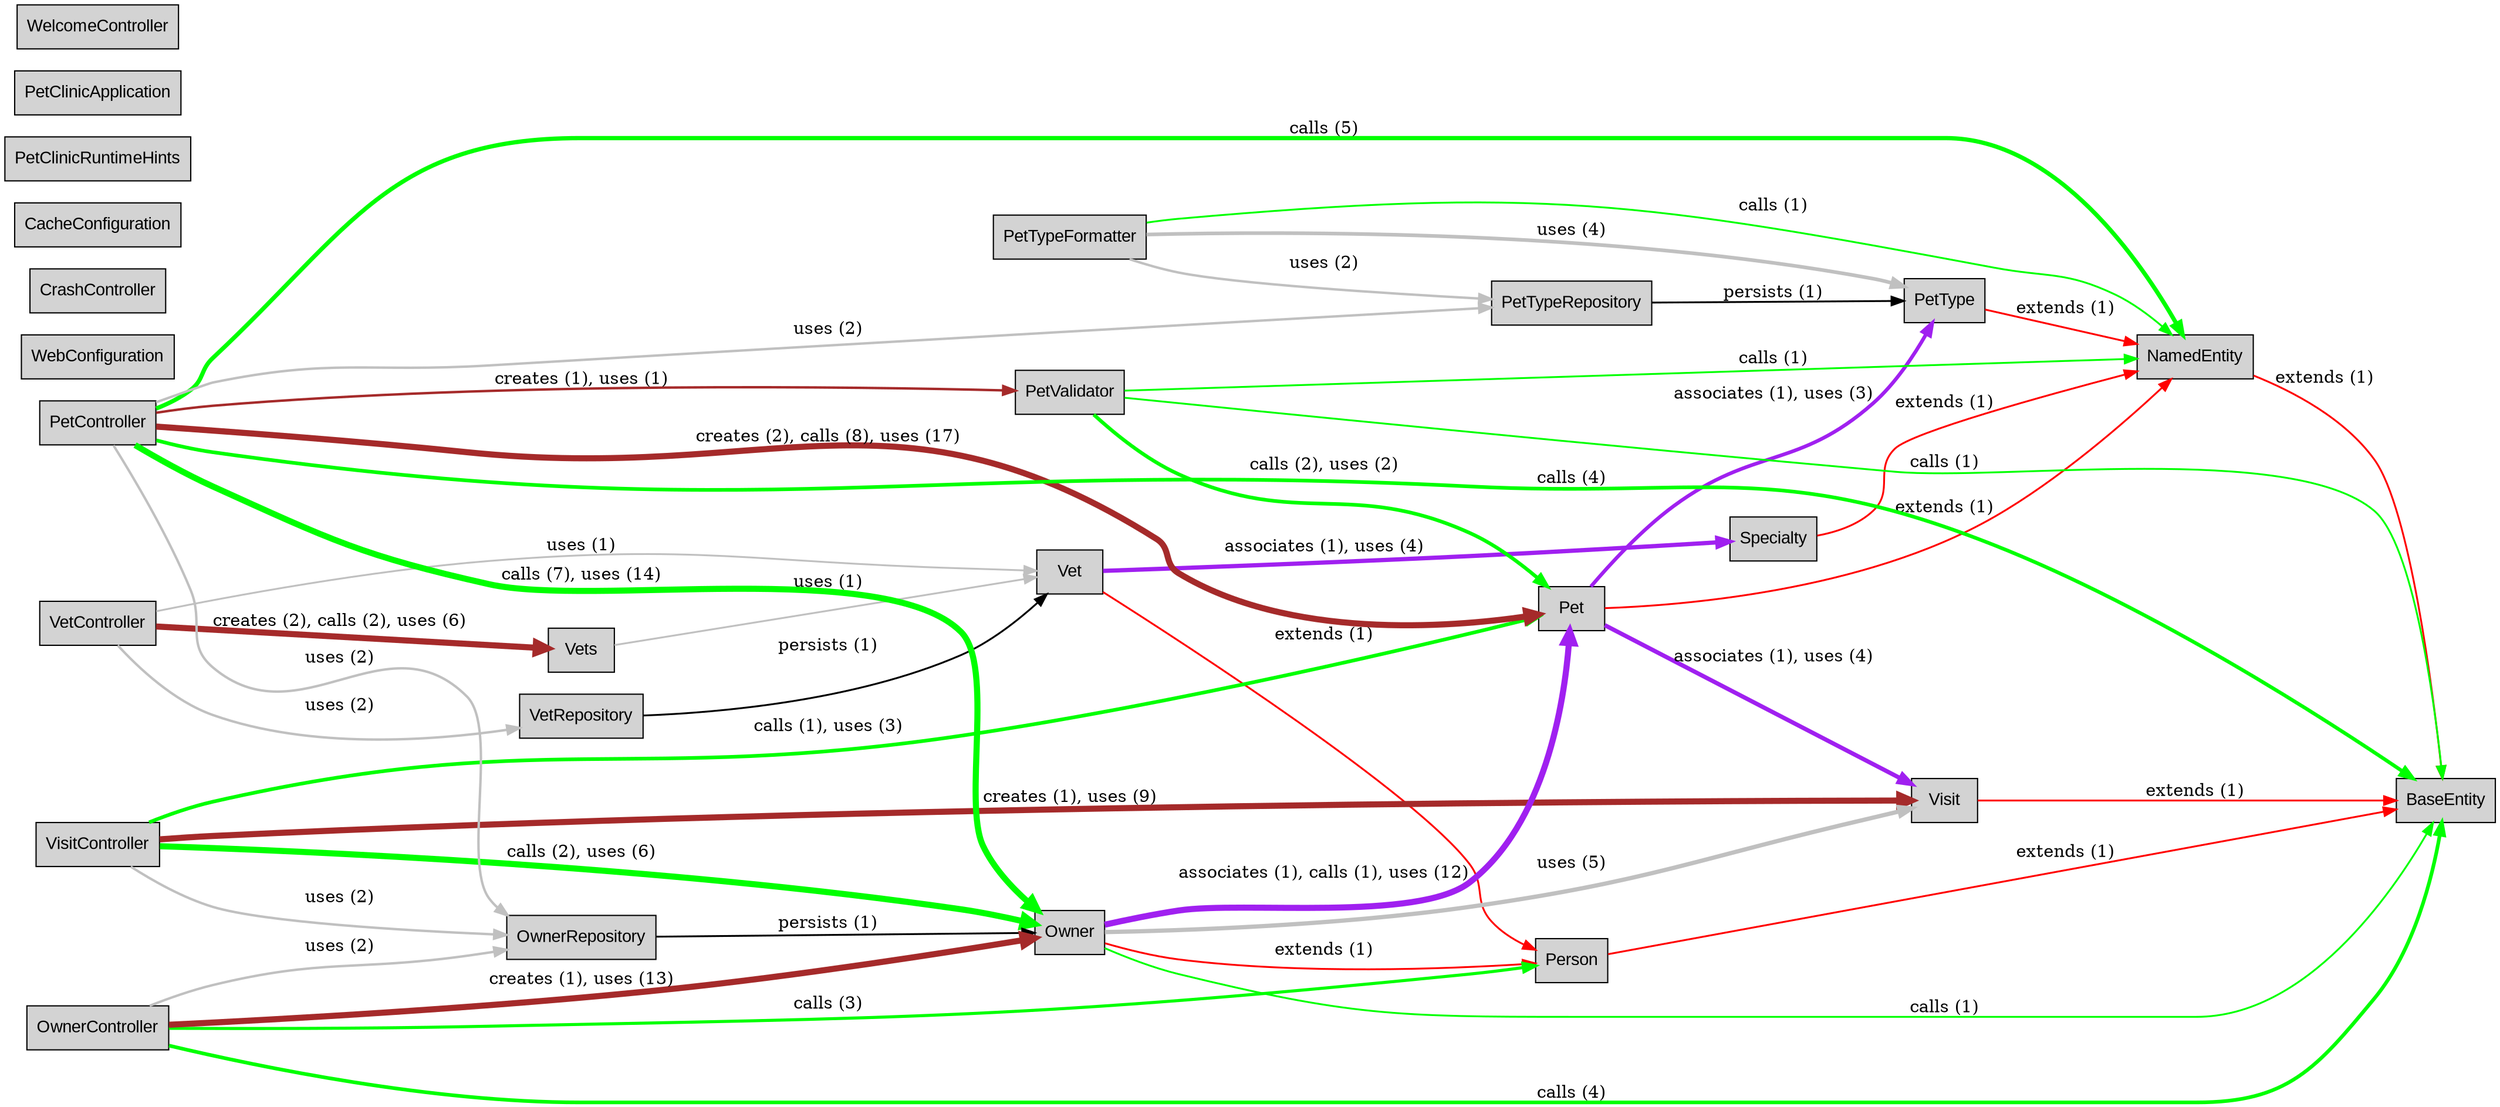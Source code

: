 digraph "ClassRelationships" {
graph ["rankdir"="LR"]
node ["shape"="rectangle","style"="filled","fontname"="Arial"]
"Pet" ["label"="Pet"]
"PetType" ["label"="PetType"]
"NamedEntity" ["label"="NamedEntity"]
"BaseEntity" ["label"="BaseEntity"]
"Visit" ["label"="Visit"]
"WebConfiguration" ["label"="WebConfiguration"]
"CrashController" ["label"="CrashController"]
"Specialty" ["label"="Specialty"]
"PetTypeFormatter" ["label"="PetTypeFormatter"]
"PetTypeRepository" ["label"="PetTypeRepository"]
"VetController" ["label"="VetController"]
"Vets" ["label"="Vets"]
"Vet" ["label"="Vet"]
"Person" ["label"="Person"]
"VetRepository" ["label"="VetRepository"]
"PetValidator" ["label"="PetValidator"]
"CacheConfiguration" ["label"="CacheConfiguration"]
"VisitController" ["label"="VisitController"]
"Owner" ["label"="Owner"]
"OwnerRepository" ["label"="OwnerRepository"]
"PetClinicRuntimeHints" ["label"="PetClinicRuntimeHints"]
"PetClinicApplication" ["label"="PetClinicApplication"]
"WelcomeController" ["label"="WelcomeController"]
"PetController" ["label"="PetController"]
"OwnerController" ["label"="OwnerController"]
"Pet" -> "PetType" ["style"="solid","color"="purple","label"="associates (1), uses (3)","arrowhead"="normal","penwidth"="3.0"]
"Pet" -> "NamedEntity" ["style"="solid","color"="red","label"="extends (1)","arrowhead"="normal","penwidth"="1.5"]
"Pet" -> "Visit" ["style"="solid","color"="purple","label"="associates (1), uses (4)","arrowhead"="normal","penwidth"="3.5"]
"PetType" -> "NamedEntity" ["style"="solid","color"="red","label"="extends (1)","arrowhead"="normal","penwidth"="1.5"]
"NamedEntity" -> "BaseEntity" ["style"="solid","color"="red","label"="extends (1)","arrowhead"="normal","penwidth"="1.5"]
"Visit" -> "BaseEntity" ["style"="solid","color"="red","label"="extends (1)","arrowhead"="normal","penwidth"="1.5"]
"Specialty" -> "NamedEntity" ["style"="solid","color"="red","label"="extends (1)","arrowhead"="normal","penwidth"="1.5"]
"PetTypeFormatter" -> "PetType" ["style"="solid","color"="gray","label"="uses (4)","arrowhead"="normal","penwidth"="3.0"]
"PetTypeFormatter" -> "PetTypeRepository" ["style"="solid","color"="gray","label"="uses (2)","arrowhead"="normal","penwidth"="2.0"]
"PetTypeFormatter" -> "NamedEntity" ["style"="solid","color"="green","label"="calls (1)","arrowhead"="normal","penwidth"="1.5"]
"PetTypeRepository" -> "PetType" ["style"="solid","color"="black","label"="persists (1)","arrowhead"="normal","penwidth"="1.5"]
"VetController" -> "Vets" ["style"="solid","color"="brown","label"="creates (2), calls (2), uses (6)","arrowhead"="normal","penwidth"="5.0"]
"VetController" -> "VetRepository" ["style"="solid","color"="gray","label"="uses (2)","arrowhead"="normal","penwidth"="2.0"]
"VetController" -> "Vet" ["style"="solid","color"="gray","label"="uses (1)","arrowhead"="normal","penwidth"="1.5"]
"Vets" -> "Vet" ["style"="solid","color"="gray","label"="uses (1)","arrowhead"="normal","penwidth"="1.5"]
"Vet" -> "Person" ["style"="solid","color"="red","label"="extends (1)","arrowhead"="normal","penwidth"="1.5"]
"Vet" -> "Specialty" ["style"="solid","color"="purple","label"="associates (1), uses (4)","arrowhead"="normal","penwidth"="3.5"]
"Person" -> "BaseEntity" ["style"="solid","color"="red","label"="extends (1)","arrowhead"="normal","penwidth"="1.5"]
"VetRepository" -> "Vet" ["style"="solid","color"="black","label"="persists (1)","arrowhead"="normal","penwidth"="1.5"]
"PetValidator" -> "Pet" ["style"="solid","color"="green","label"="calls (2), uses (2)","arrowhead"="normal","penwidth"="3.0"]
"PetValidator" -> "BaseEntity" ["style"="solid","color"="green","label"="calls (1)","arrowhead"="normal","penwidth"="1.5"]
"PetValidator" -> "NamedEntity" ["style"="solid","color"="green","label"="calls (1)","arrowhead"="normal","penwidth"="1.5"]
"VisitController" -> "Pet" ["style"="solid","color"="green","label"="calls (1), uses (3)","arrowhead"="normal","penwidth"="3.0"]
"VisitController" -> "Owner" ["style"="solid","color"="green","label"="calls (2), uses (6)","arrowhead"="normal","penwidth"="5.0"]
"VisitController" -> "OwnerRepository" ["style"="solid","color"="gray","label"="uses (2)","arrowhead"="normal","penwidth"="2.0"]
"VisitController" -> "Visit" ["style"="solid","color"="brown","label"="creates (1), uses (9)","arrowhead"="normal","penwidth"="5.0"]
"Owner" -> "Pet" ["style"="solid","color"="purple","label"="associates (1), calls (1), uses (12)","arrowhead"="normal","penwidth"="5.0"]
"Owner" -> "BaseEntity" ["style"="solid","color"="green","label"="calls (1)","arrowhead"="normal","penwidth"="1.5"]
"Owner" -> "Person" ["style"="solid","color"="red","label"="extends (1)","arrowhead"="normal","penwidth"="1.5"]
"Owner" -> "Visit" ["style"="solid","color"="gray","label"="uses (5)","arrowhead"="normal","penwidth"="3.5"]
"OwnerRepository" -> "Owner" ["style"="solid","color"="black","label"="persists (1)","arrowhead"="normal","penwidth"="1.5"]
"PetController" -> "Pet" ["style"="solid","color"="brown","label"="creates (2), calls (8), uses (17)","arrowhead"="normal","penwidth"="5.0"]
"PetController" -> "Owner" ["style"="solid","color"="green","label"="calls (7), uses (14)","arrowhead"="normal","penwidth"="5.0"]
"PetController" -> "BaseEntity" ["style"="solid","color"="green","label"="calls (4)","arrowhead"="normal","penwidth"="3.0"]
"PetController" -> "PetValidator" ["style"="solid","color"="brown","label"="creates (1), uses (1)","arrowhead"="normal","penwidth"="2.0"]
"PetController" -> "PetTypeRepository" ["style"="solid","color"="gray","label"="uses (2)","arrowhead"="normal","penwidth"="2.0"]
"PetController" -> "NamedEntity" ["style"="solid","color"="green","label"="calls (5)","arrowhead"="normal","penwidth"="3.5"]
"PetController" -> "OwnerRepository" ["style"="solid","color"="gray","label"="uses (2)","arrowhead"="normal","penwidth"="2.0"]
"OwnerController" -> "Owner" ["style"="solid","color"="brown","label"="creates (1), uses (13)","arrowhead"="normal","penwidth"="5.0"]
"OwnerController" -> "Person" ["style"="solid","color"="green","label"="calls (3)","arrowhead"="normal","penwidth"="2.5"]
"OwnerController" -> "BaseEntity" ["style"="solid","color"="green","label"="calls (4)","arrowhead"="normal","penwidth"="3.0"]
"OwnerController" -> "OwnerRepository" ["style"="solid","color"="gray","label"="uses (2)","arrowhead"="normal","penwidth"="2.0"]
}